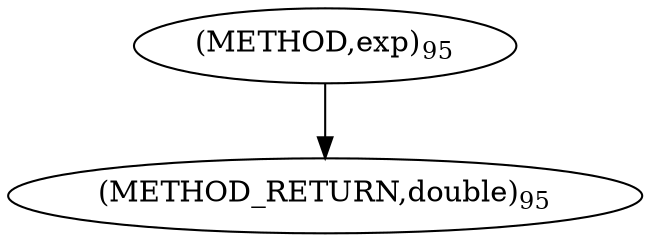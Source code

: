 digraph "exp" {  
"6270" [label = <(METHOD,exp)<SUB>95</SUB>> ]
"6272" [label = <(METHOD_RETURN,double)<SUB>95</SUB>> ]
  "6270" -> "6272" 
}
